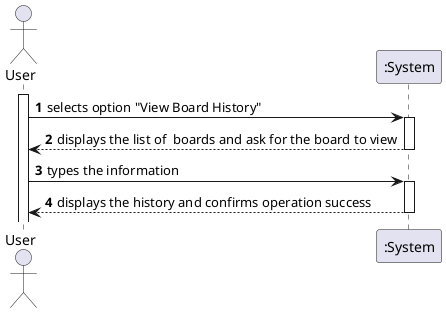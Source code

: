 @startuml
autonumber
actor "User" as MG

activate MG
MG -> ":System" : selects option "View Board History"
activate ":System"
":System"--> MG : displays the list of  boards and ask for the board to view
deactivate ":System"
MG -> ":System": types the information
activate ":System"
":System"--> MG : displays the history and confirms operation success
deactivate ":System"

@enduml
